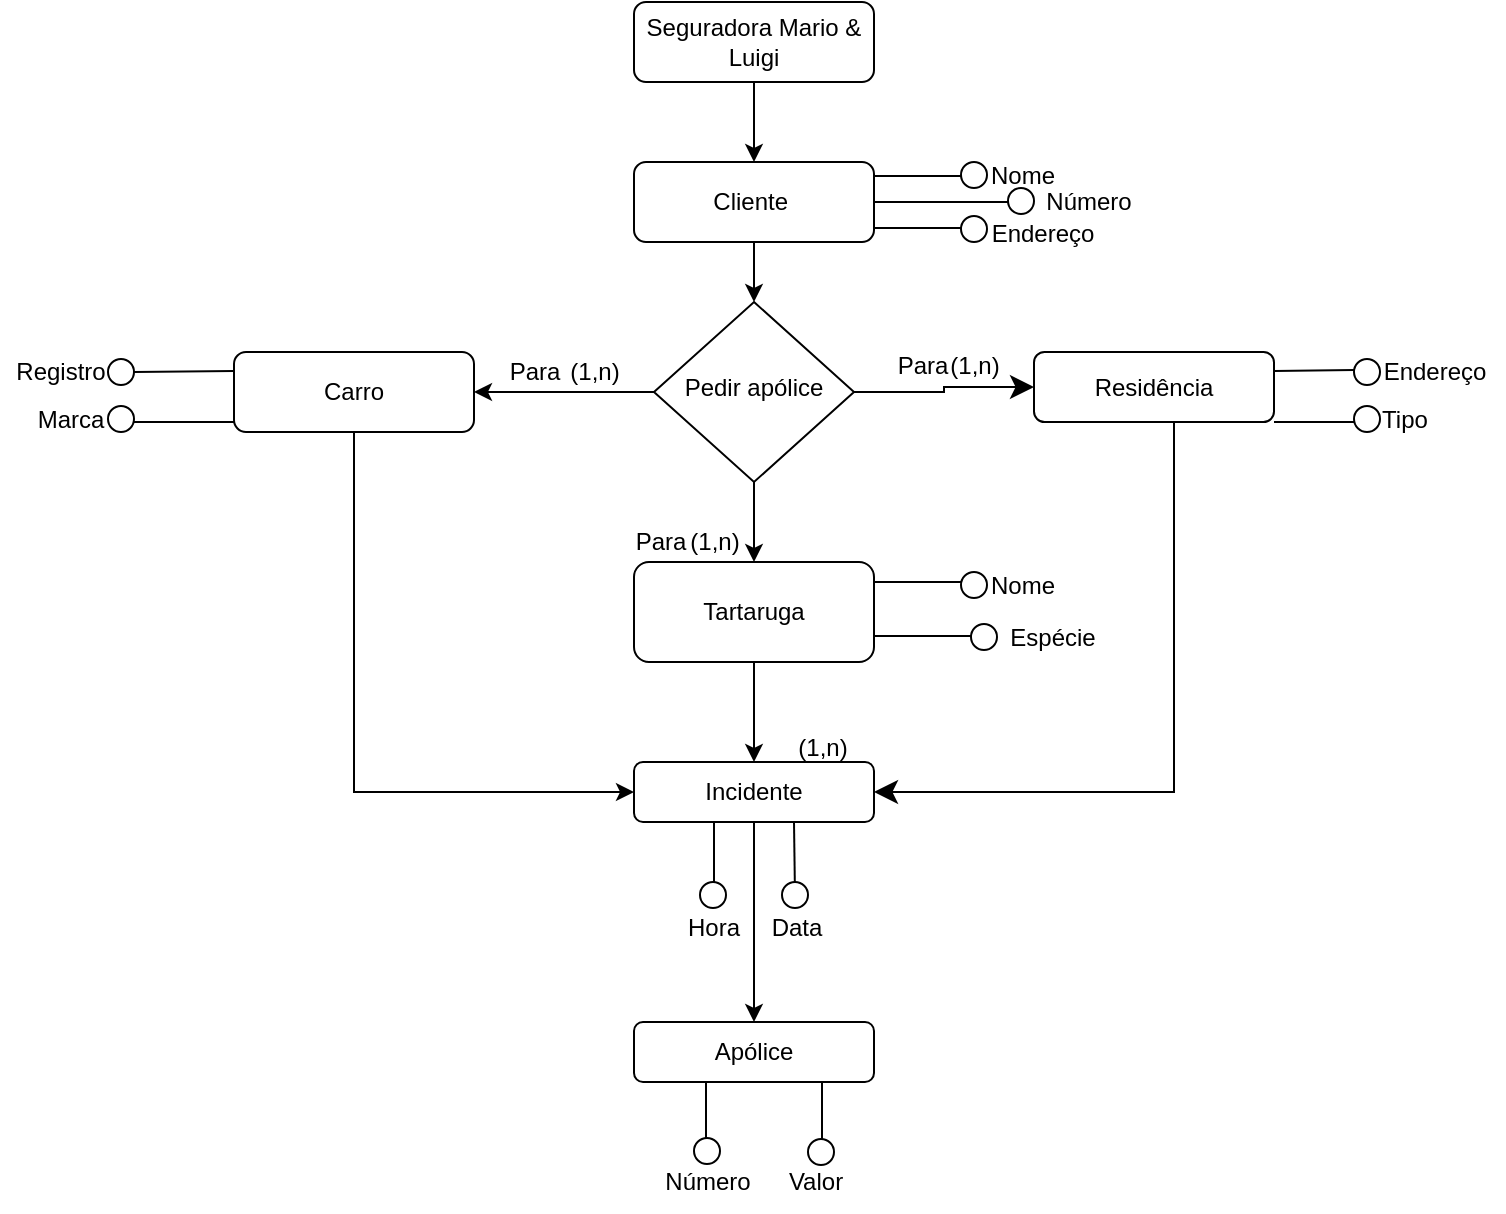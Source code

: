 <mxfile version="18.1.3" type="device"><diagram id="C5RBs43oDa-KdzZeNtuy" name="Page-1"><mxGraphModel dx="1298" dy="714" grid="1" gridSize="10" guides="1" tooltips="1" connect="0" arrows="0" fold="1" page="1" pageScale="1" pageWidth="827" pageHeight="1169" math="0" shadow="0"><root><mxCell id="WIyWlLk6GJQsqaUBKTNV-0"/><mxCell id="WIyWlLk6GJQsqaUBKTNV-1" parent="WIyWlLk6GJQsqaUBKTNV-0"/><mxCell id="4q-6M0Prcw3-6NKpQPgT-9" value="" style="edgeStyle=orthogonalEdgeStyle;rounded=0;orthogonalLoop=1;jettySize=auto;html=1;" parent="WIyWlLk6GJQsqaUBKTNV-1" source="WIyWlLk6GJQsqaUBKTNV-3" target="4q-6M0Prcw3-6NKpQPgT-5" edge="1"><mxGeometry relative="1" as="geometry"/></mxCell><mxCell id="WIyWlLk6GJQsqaUBKTNV-3" value="Seguradora Mario &amp;amp; Luigi" style="rounded=1;whiteSpace=wrap;html=1;fontSize=12;glass=0;strokeWidth=1;shadow=0;" parent="WIyWlLk6GJQsqaUBKTNV-1" vertex="1"><mxGeometry x="320" y="10" width="120" height="40" as="geometry"/></mxCell><mxCell id="4q-6M0Prcw3-6NKpQPgT-30" style="edgeStyle=orthogonalEdgeStyle;rounded=0;orthogonalLoop=1;jettySize=auto;html=1;exitX=0.5;exitY=1;exitDx=0;exitDy=0;" parent="WIyWlLk6GJQsqaUBKTNV-1" source="WIyWlLk6GJQsqaUBKTNV-7" target="4q-6M0Prcw3-6NKpQPgT-34" edge="1"><mxGeometry relative="1" as="geometry"><mxPoint x="290" y="405" as="targetPoint"/><Array as="points"><mxPoint x="180" y="405"/></Array></mxGeometry></mxCell><mxCell id="WIyWlLk6GJQsqaUBKTNV-7" value="Carro" style="rounded=1;whiteSpace=wrap;html=1;fontSize=12;glass=0;strokeWidth=1;shadow=0;" parent="WIyWlLk6GJQsqaUBKTNV-1" vertex="1"><mxGeometry x="120" y="185" width="120" height="40" as="geometry"/></mxCell><mxCell id="4q-6M0Prcw3-6NKpQPgT-12" value="" style="edgeStyle=orthogonalEdgeStyle;rounded=0;orthogonalLoop=1;jettySize=auto;html=1;" parent="WIyWlLk6GJQsqaUBKTNV-1" source="WIyWlLk6GJQsqaUBKTNV-10" target="WIyWlLk6GJQsqaUBKTNV-12" edge="1"><mxGeometry relative="1" as="geometry"/></mxCell><mxCell id="4q-6M0Prcw3-6NKpQPgT-13" value="" style="edgeStyle=orthogonalEdgeStyle;rounded=0;orthogonalLoop=1;jettySize=auto;html=1;" parent="WIyWlLk6GJQsqaUBKTNV-1" source="WIyWlLk6GJQsqaUBKTNV-10" target="WIyWlLk6GJQsqaUBKTNV-7" edge="1"><mxGeometry relative="1" as="geometry"/></mxCell><mxCell id="4q-6M0Prcw3-6NKpQPgT-87" value="" style="edgeStyle=orthogonalEdgeStyle;rounded=0;orthogonalLoop=1;jettySize=auto;html=1;endSize=9;" parent="WIyWlLk6GJQsqaUBKTNV-1" source="WIyWlLk6GJQsqaUBKTNV-10" target="WIyWlLk6GJQsqaUBKTNV-11" edge="1"><mxGeometry relative="1" as="geometry"/></mxCell><mxCell id="WIyWlLk6GJQsqaUBKTNV-10" value="Pedir apólice" style="rhombus;whiteSpace=wrap;html=1;shadow=0;fontFamily=Helvetica;fontSize=12;align=center;strokeWidth=1;spacing=6;spacingTop=-4;" parent="WIyWlLk6GJQsqaUBKTNV-1" vertex="1"><mxGeometry x="330" y="160" width="100" height="90" as="geometry"/></mxCell><mxCell id="4q-6M0Prcw3-6NKpQPgT-90" style="edgeStyle=orthogonalEdgeStyle;rounded=0;orthogonalLoop=1;jettySize=auto;html=1;endSize=9;entryX=1;entryY=0.5;entryDx=0;entryDy=0;" parent="WIyWlLk6GJQsqaUBKTNV-1" source="WIyWlLk6GJQsqaUBKTNV-11" target="4q-6M0Prcw3-6NKpQPgT-34" edge="1"><mxGeometry relative="1" as="geometry"><mxPoint x="580" y="410" as="targetPoint"/><Array as="points"><mxPoint x="590" y="405"/></Array></mxGeometry></mxCell><mxCell id="WIyWlLk6GJQsqaUBKTNV-11" value="Residência" style="rounded=1;whiteSpace=wrap;html=1;fontSize=12;glass=0;strokeWidth=1;shadow=0;" parent="WIyWlLk6GJQsqaUBKTNV-1" vertex="1"><mxGeometry x="520" y="185" width="120" height="35" as="geometry"/></mxCell><mxCell id="4q-6M0Prcw3-6NKpQPgT-29" value="" style="edgeStyle=orthogonalEdgeStyle;rounded=0;orthogonalLoop=1;jettySize=auto;html=1;" parent="WIyWlLk6GJQsqaUBKTNV-1" source="WIyWlLk6GJQsqaUBKTNV-12" edge="1"><mxGeometry relative="1" as="geometry"><mxPoint x="380" y="390" as="targetPoint"/></mxGeometry></mxCell><mxCell id="WIyWlLk6GJQsqaUBKTNV-12" value="Tartaruga" style="rounded=1;whiteSpace=wrap;html=1;fontSize=12;glass=0;strokeWidth=1;shadow=0;" parent="WIyWlLk6GJQsqaUBKTNV-1" vertex="1"><mxGeometry x="320" y="290" width="120" height="50" as="geometry"/></mxCell><mxCell id="4q-6M0Prcw3-6NKpQPgT-10" value="" style="edgeStyle=orthogonalEdgeStyle;rounded=0;orthogonalLoop=1;jettySize=auto;html=1;" parent="WIyWlLk6GJQsqaUBKTNV-1" source="4q-6M0Prcw3-6NKpQPgT-5" target="WIyWlLk6GJQsqaUBKTNV-10" edge="1"><mxGeometry relative="1" as="geometry"/></mxCell><mxCell id="4q-6M0Prcw3-6NKpQPgT-5" value="Cliente&amp;nbsp;" style="whiteSpace=wrap;html=1;rounded=1;glass=0;strokeWidth=1;shadow=0;" parent="WIyWlLk6GJQsqaUBKTNV-1" vertex="1"><mxGeometry x="320" y="90" width="120" height="40" as="geometry"/></mxCell><mxCell id="4q-6M0Prcw3-6NKpQPgT-14" value="Para" style="text;html=1;align=center;verticalAlign=middle;resizable=0;points=[];autosize=1;strokeColor=none;fillColor=none;" parent="WIyWlLk6GJQsqaUBKTNV-1" vertex="1"><mxGeometry x="313" y="270" width="40" height="20" as="geometry"/></mxCell><mxCell id="4q-6M0Prcw3-6NKpQPgT-15" value="Para" style="text;html=1;align=center;verticalAlign=middle;resizable=0;points=[];autosize=1;strokeColor=none;fillColor=none;" parent="WIyWlLk6GJQsqaUBKTNV-1" vertex="1"><mxGeometry x="250" y="185" width="40" height="20" as="geometry"/></mxCell><mxCell id="4q-6M0Prcw3-6NKpQPgT-16" value="Para" style="text;html=1;align=center;verticalAlign=middle;resizable=0;points=[];autosize=1;strokeColor=none;fillColor=none;" parent="WIyWlLk6GJQsqaUBKTNV-1" vertex="1"><mxGeometry x="443.5" y="181.5" width="40" height="20" as="geometry"/></mxCell><mxCell id="4q-6M0Prcw3-6NKpQPgT-18" value="(1,n)" style="text;html=1;align=center;verticalAlign=middle;resizable=0;points=[];autosize=1;strokeColor=none;fillColor=none;" parent="WIyWlLk6GJQsqaUBKTNV-1" vertex="1"><mxGeometry x="339.5" y="270" width="40" height="20" as="geometry"/></mxCell><mxCell id="4q-6M0Prcw3-6NKpQPgT-19" value="(1,n)" style="text;html=1;align=center;verticalAlign=middle;resizable=0;points=[];autosize=1;strokeColor=none;fillColor=none;" parent="WIyWlLk6GJQsqaUBKTNV-1" vertex="1"><mxGeometry x="280" y="185" width="40" height="20" as="geometry"/></mxCell><mxCell id="4q-6M0Prcw3-6NKpQPgT-20" value="(1,n)" style="text;html=1;align=center;verticalAlign=middle;resizable=0;points=[];autosize=1;strokeColor=none;fillColor=none;" parent="WIyWlLk6GJQsqaUBKTNV-1" vertex="1"><mxGeometry x="470" y="181.5" width="40" height="20" as="geometry"/></mxCell><mxCell id="V_DUrdskySsOF51nsENH-1" value="" style="edgeStyle=orthogonalEdgeStyle;rounded=0;orthogonalLoop=1;jettySize=auto;html=1;" edge="1" parent="WIyWlLk6GJQsqaUBKTNV-1" source="4q-6M0Prcw3-6NKpQPgT-34" target="V_DUrdskySsOF51nsENH-0"><mxGeometry relative="1" as="geometry"/></mxCell><mxCell id="4q-6M0Prcw3-6NKpQPgT-34" value="Incidente" style="whiteSpace=wrap;html=1;rounded=1;glass=0;strokeWidth=1;shadow=0;" parent="WIyWlLk6GJQsqaUBKTNV-1" vertex="1"><mxGeometry x="320" y="390" width="120" height="30" as="geometry"/></mxCell><mxCell id="4q-6M0Prcw3-6NKpQPgT-36" value="" style="endArrow=none;html=1;rounded=0;" parent="WIyWlLk6GJQsqaUBKTNV-1" edge="1"><mxGeometry width="50" height="50" relative="1" as="geometry"><mxPoint x="440" y="123" as="sourcePoint"/><mxPoint x="490" y="123" as="targetPoint"/></mxGeometry></mxCell><mxCell id="4q-6M0Prcw3-6NKpQPgT-37" value="" style="endArrow=none;html=1;rounded=0;" parent="WIyWlLk6GJQsqaUBKTNV-1" edge="1"><mxGeometry width="50" height="50" relative="1" as="geometry"><mxPoint x="440" y="110" as="sourcePoint"/><mxPoint x="510" y="110" as="targetPoint"/></mxGeometry></mxCell><mxCell id="4q-6M0Prcw3-6NKpQPgT-39" value="" style="endArrow=none;html=1;rounded=0;startArrow=none;" parent="WIyWlLk6GJQsqaUBKTNV-1" source="4q-6M0Prcw3-6NKpQPgT-60" edge="1"><mxGeometry width="50" height="50" relative="1" as="geometry"><mxPoint x="400" y="420" as="sourcePoint"/><mxPoint x="400" y="460" as="targetPoint"/></mxGeometry></mxCell><mxCell id="4q-6M0Prcw3-6NKpQPgT-41" value="" style="endArrow=none;html=1;rounded=0;" parent="WIyWlLk6GJQsqaUBKTNV-1" edge="1"><mxGeometry width="50" height="50" relative="1" as="geometry"><mxPoint x="440" y="97" as="sourcePoint"/><mxPoint x="490" y="97" as="targetPoint"/></mxGeometry></mxCell><mxCell id="4q-6M0Prcw3-6NKpQPgT-43" value="" style="endArrow=none;html=1;rounded=0;" parent="WIyWlLk6GJQsqaUBKTNV-1" edge="1"><mxGeometry width="50" height="50" relative="1" as="geometry"><mxPoint x="440" y="327" as="sourcePoint"/><mxPoint x="490" y="327" as="targetPoint"/></mxGeometry></mxCell><mxCell id="4q-6M0Prcw3-6NKpQPgT-44" value="" style="endArrow=none;html=1;rounded=0;" parent="WIyWlLk6GJQsqaUBKTNV-1" edge="1"><mxGeometry width="50" height="50" relative="1" as="geometry"><mxPoint x="440" y="300" as="sourcePoint"/><mxPoint x="490" y="300" as="targetPoint"/></mxGeometry></mxCell><mxCell id="4q-6M0Prcw3-6NKpQPgT-45" value="" style="endArrow=none;html=1;rounded=0;" parent="WIyWlLk6GJQsqaUBKTNV-1" edge="1"><mxGeometry width="50" height="50" relative="1" as="geometry"><mxPoint x="70" y="220" as="sourcePoint"/><mxPoint x="120" y="220" as="targetPoint"/></mxGeometry></mxCell><mxCell id="4q-6M0Prcw3-6NKpQPgT-47" value="" style="endArrow=none;html=1;rounded=0;startArrow=none;" parent="WIyWlLk6GJQsqaUBKTNV-1" source="4q-6M0Prcw3-6NKpQPgT-64" edge="1"><mxGeometry width="50" height="50" relative="1" as="geometry"><mxPoint x="70" y="194.5" as="sourcePoint"/><mxPoint x="120" y="194.5" as="targetPoint"/></mxGeometry></mxCell><mxCell id="4q-6M0Prcw3-6NKpQPgT-49" value="" style="endArrow=none;html=1;rounded=0;startArrow=none;" parent="WIyWlLk6GJQsqaUBKTNV-1" source="4q-6M0Prcw3-6NKpQPgT-63" edge="1"><mxGeometry width="50" height="50" relative="1" as="geometry"><mxPoint x="640" y="220" as="sourcePoint"/><mxPoint x="690" y="220" as="targetPoint"/></mxGeometry></mxCell><mxCell id="4q-6M0Prcw3-6NKpQPgT-50" value="" style="endArrow=none;html=1;rounded=0;startArrow=none;" parent="WIyWlLk6GJQsqaUBKTNV-1" source="4q-6M0Prcw3-6NKpQPgT-66" edge="1"><mxGeometry width="50" height="50" relative="1" as="geometry"><mxPoint x="640" y="194.5" as="sourcePoint"/><mxPoint x="690" y="194.5" as="targetPoint"/></mxGeometry></mxCell><mxCell id="4q-6M0Prcw3-6NKpQPgT-52" value="" style="endArrow=none;html=1;rounded=0;" parent="WIyWlLk6GJQsqaUBKTNV-1" edge="1"><mxGeometry width="50" height="50" relative="1" as="geometry"><mxPoint x="360" y="420" as="sourcePoint"/><mxPoint x="360" y="460" as="targetPoint"/></mxGeometry></mxCell><mxCell id="4q-6M0Prcw3-6NKpQPgT-57" value="" style="ellipse;whiteSpace=wrap;html=1;aspect=fixed;strokeWidth=1;" parent="WIyWlLk6GJQsqaUBKTNV-1" vertex="1"><mxGeometry x="353" y="450" width="13" height="13" as="geometry"/></mxCell><mxCell id="4q-6M0Prcw3-6NKpQPgT-59" value="" style="ellipse;whiteSpace=wrap;html=1;aspect=fixed;strokeWidth=1;" parent="WIyWlLk6GJQsqaUBKTNV-1" vertex="1"><mxGeometry x="488.5" y="321" width="13" height="13" as="geometry"/></mxCell><mxCell id="4q-6M0Prcw3-6NKpQPgT-62" value="" style="ellipse;whiteSpace=wrap;html=1;aspect=fixed;strokeWidth=1;" parent="WIyWlLk6GJQsqaUBKTNV-1" vertex="1"><mxGeometry x="483.5" y="295" width="13" height="13" as="geometry"/></mxCell><mxCell id="4q-6M0Prcw3-6NKpQPgT-65" value="" style="ellipse;whiteSpace=wrap;html=1;aspect=fixed;strokeWidth=1;" parent="WIyWlLk6GJQsqaUBKTNV-1" vertex="1"><mxGeometry x="507" y="103" width="13" height="13" as="geometry"/></mxCell><mxCell id="4q-6M0Prcw3-6NKpQPgT-67" value="" style="ellipse;whiteSpace=wrap;html=1;aspect=fixed;strokeWidth=1;" parent="WIyWlLk6GJQsqaUBKTNV-1" vertex="1"><mxGeometry x="57" y="212" width="13" height="13" as="geometry"/></mxCell><mxCell id="4q-6M0Prcw3-6NKpQPgT-66" value="" style="ellipse;whiteSpace=wrap;html=1;aspect=fixed;strokeWidth=1;" parent="WIyWlLk6GJQsqaUBKTNV-1" vertex="1"><mxGeometry x="680" y="188.5" width="13" height="13" as="geometry"/></mxCell><mxCell id="4q-6M0Prcw3-6NKpQPgT-68" value="" style="endArrow=none;html=1;rounded=0;entryX=0;entryY=0.423;entryDx=0;entryDy=0;entryPerimeter=0;" parent="WIyWlLk6GJQsqaUBKTNV-1" target="4q-6M0Prcw3-6NKpQPgT-66" edge="1"><mxGeometry width="50" height="50" relative="1" as="geometry"><mxPoint x="640" y="194.5" as="sourcePoint"/><mxPoint x="680" y="195" as="targetPoint"/></mxGeometry></mxCell><mxCell id="4q-6M0Prcw3-6NKpQPgT-63" value="" style="ellipse;whiteSpace=wrap;html=1;aspect=fixed;strokeWidth=1;" parent="WIyWlLk6GJQsqaUBKTNV-1" vertex="1"><mxGeometry x="680" y="212" width="13" height="13" as="geometry"/></mxCell><mxCell id="4q-6M0Prcw3-6NKpQPgT-69" value="" style="endArrow=none;html=1;rounded=0;" parent="WIyWlLk6GJQsqaUBKTNV-1" edge="1"><mxGeometry width="50" height="50" relative="1" as="geometry"><mxPoint x="640" y="220" as="sourcePoint"/><mxPoint x="680" y="220" as="targetPoint"/></mxGeometry></mxCell><mxCell id="4q-6M0Prcw3-6NKpQPgT-64" value="" style="ellipse;whiteSpace=wrap;html=1;aspect=fixed;strokeWidth=1;" parent="WIyWlLk6GJQsqaUBKTNV-1" vertex="1"><mxGeometry x="57" y="188.5" width="13" height="13" as="geometry"/></mxCell><mxCell id="4q-6M0Prcw3-6NKpQPgT-70" value="" style="endArrow=none;html=1;rounded=0;" parent="WIyWlLk6GJQsqaUBKTNV-1" target="4q-6M0Prcw3-6NKpQPgT-64" edge="1"><mxGeometry width="50" height="50" relative="1" as="geometry"><mxPoint x="70" y="194.5" as="sourcePoint"/><mxPoint x="120" y="194.5" as="targetPoint"/></mxGeometry></mxCell><mxCell id="4q-6M0Prcw3-6NKpQPgT-71" value="" style="ellipse;whiteSpace=wrap;html=1;aspect=fixed;strokeWidth=1;" parent="WIyWlLk6GJQsqaUBKTNV-1" vertex="1"><mxGeometry x="483.5" y="90" width="13" height="13" as="geometry"/></mxCell><mxCell id="4q-6M0Prcw3-6NKpQPgT-72" value="" style="ellipse;whiteSpace=wrap;html=1;aspect=fixed;strokeWidth=1;" parent="WIyWlLk6GJQsqaUBKTNV-1" vertex="1"><mxGeometry x="483.5" y="117" width="13" height="13" as="geometry"/></mxCell><mxCell id="4q-6M0Prcw3-6NKpQPgT-73" value="Nome" style="text;html=1;align=center;verticalAlign=middle;resizable=0;points=[];autosize=1;strokeColor=none;fillColor=none;" parent="WIyWlLk6GJQsqaUBKTNV-1" vertex="1"><mxGeometry x="488.5" y="86.5" width="50" height="20" as="geometry"/></mxCell><mxCell id="4q-6M0Prcw3-6NKpQPgT-74" value="Endereço" style="text;html=1;align=center;verticalAlign=middle;resizable=0;points=[];autosize=1;strokeColor=none;fillColor=none;" parent="WIyWlLk6GJQsqaUBKTNV-1" vertex="1"><mxGeometry x="488.5" y="116" width="70" height="20" as="geometry"/></mxCell><mxCell id="4q-6M0Prcw3-6NKpQPgT-75" value="Número" style="text;html=1;align=center;verticalAlign=middle;resizable=0;points=[];autosize=1;strokeColor=none;fillColor=none;" parent="WIyWlLk6GJQsqaUBKTNV-1" vertex="1"><mxGeometry x="516.5" y="100" width="60" height="20" as="geometry"/></mxCell><mxCell id="4q-6M0Prcw3-6NKpQPgT-76" value="Endereço" style="text;html=1;align=center;verticalAlign=middle;resizable=0;points=[];autosize=1;strokeColor=none;fillColor=none;" parent="WIyWlLk6GJQsqaUBKTNV-1" vertex="1"><mxGeometry x="685" y="185" width="70" height="20" as="geometry"/></mxCell><mxCell id="4q-6M0Prcw3-6NKpQPgT-77" value="Tipo" style="text;html=1;align=center;verticalAlign=middle;resizable=0;points=[];autosize=1;strokeColor=none;fillColor=none;" parent="WIyWlLk6GJQsqaUBKTNV-1" vertex="1"><mxGeometry x="685" y="208.5" width="40" height="20" as="geometry"/></mxCell><mxCell id="4q-6M0Prcw3-6NKpQPgT-78" value="(1,n)" style="text;html=1;align=center;verticalAlign=middle;resizable=0;points=[];autosize=1;strokeColor=none;fillColor=none;" parent="WIyWlLk6GJQsqaUBKTNV-1" vertex="1"><mxGeometry x="394" y="373" width="40" height="20" as="geometry"/></mxCell><mxCell id="4q-6M0Prcw3-6NKpQPgT-79" value="Registro" style="text;html=1;align=center;verticalAlign=middle;resizable=0;points=[];autosize=1;strokeColor=none;fillColor=none;" parent="WIyWlLk6GJQsqaUBKTNV-1" vertex="1"><mxGeometry x="3" y="185" width="60" height="20" as="geometry"/></mxCell><mxCell id="4q-6M0Prcw3-6NKpQPgT-80" value="Marca" style="text;html=1;align=center;verticalAlign=middle;resizable=0;points=[];autosize=1;strokeColor=none;fillColor=none;" parent="WIyWlLk6GJQsqaUBKTNV-1" vertex="1"><mxGeometry x="13" y="208.5" width="50" height="20" as="geometry"/></mxCell><mxCell id="4q-6M0Prcw3-6NKpQPgT-81" value="Espécie" style="text;html=1;align=center;verticalAlign=middle;resizable=0;points=[];autosize=1;strokeColor=none;fillColor=none;" parent="WIyWlLk6GJQsqaUBKTNV-1" vertex="1"><mxGeometry x="498.5" y="317.5" width="60" height="20" as="geometry"/></mxCell><mxCell id="4q-6M0Prcw3-6NKpQPgT-82" value="Nome" style="text;html=1;align=center;verticalAlign=middle;resizable=0;points=[];autosize=1;strokeColor=none;fillColor=none;" parent="WIyWlLk6GJQsqaUBKTNV-1" vertex="1"><mxGeometry x="488.5" y="291.5" width="50" height="20" as="geometry"/></mxCell><mxCell id="4q-6M0Prcw3-6NKpQPgT-60" value="" style="ellipse;whiteSpace=wrap;html=1;aspect=fixed;strokeWidth=1;" parent="WIyWlLk6GJQsqaUBKTNV-1" vertex="1"><mxGeometry x="394" y="450" width="13" height="13" as="geometry"/></mxCell><mxCell id="4q-6M0Prcw3-6NKpQPgT-94" value="" style="endArrow=none;html=1;rounded=0;" parent="WIyWlLk6GJQsqaUBKTNV-1" target="4q-6M0Prcw3-6NKpQPgT-60" edge="1"><mxGeometry width="50" height="50" relative="1" as="geometry"><mxPoint x="400" y="420" as="sourcePoint"/><mxPoint x="400" y="460" as="targetPoint"/></mxGeometry></mxCell><mxCell id="4q-6M0Prcw3-6NKpQPgT-95" value="Data" style="text;html=1;align=center;verticalAlign=middle;resizable=0;points=[];autosize=1;strokeColor=none;fillColor=none;" parent="WIyWlLk6GJQsqaUBKTNV-1" vertex="1"><mxGeometry x="380.5" y="463" width="40" height="20" as="geometry"/></mxCell><mxCell id="4q-6M0Prcw3-6NKpQPgT-96" value="Hora" style="text;html=1;strokeColor=none;fillColor=none;align=center;verticalAlign=middle;whiteSpace=wrap;rounded=0;" parent="WIyWlLk6GJQsqaUBKTNV-1" vertex="1"><mxGeometry x="329.5" y="458" width="60" height="30" as="geometry"/></mxCell><mxCell id="V_DUrdskySsOF51nsENH-0" value="Apólice" style="whiteSpace=wrap;html=1;rounded=1;glass=0;strokeWidth=1;shadow=0;" vertex="1" parent="WIyWlLk6GJQsqaUBKTNV-1"><mxGeometry x="320" y="520" width="120" height="30" as="geometry"/></mxCell><mxCell id="V_DUrdskySsOF51nsENH-2" value="" style="endArrow=none;html=1;rounded=0;" edge="1" parent="WIyWlLk6GJQsqaUBKTNV-1"><mxGeometry width="50" height="50" relative="1" as="geometry"><mxPoint x="356" y="550" as="sourcePoint"/><mxPoint x="356" y="580" as="targetPoint"/></mxGeometry></mxCell><mxCell id="V_DUrdskySsOF51nsENH-3" value="" style="endArrow=none;html=1;rounded=0;" edge="1" parent="WIyWlLk6GJQsqaUBKTNV-1"><mxGeometry width="50" height="50" relative="1" as="geometry"><mxPoint x="414" y="550" as="sourcePoint"/><mxPoint x="414" y="580" as="targetPoint"/></mxGeometry></mxCell><mxCell id="V_DUrdskySsOF51nsENH-4" value="Número" style="text;html=1;strokeColor=none;fillColor=none;align=center;verticalAlign=middle;whiteSpace=wrap;rounded=0;" vertex="1" parent="WIyWlLk6GJQsqaUBKTNV-1"><mxGeometry x="326.5" y="585" width="60" height="30" as="geometry"/></mxCell><mxCell id="V_DUrdskySsOF51nsENH-5" value="Valor" style="text;html=1;strokeColor=none;fillColor=none;align=center;verticalAlign=middle;whiteSpace=wrap;rounded=0;" vertex="1" parent="WIyWlLk6GJQsqaUBKTNV-1"><mxGeometry x="380.5" y="585" width="60" height="30" as="geometry"/></mxCell><mxCell id="V_DUrdskySsOF51nsENH-7" value="" style="ellipse;whiteSpace=wrap;html=1;aspect=fixed;strokeWidth=1;" vertex="1" parent="WIyWlLk6GJQsqaUBKTNV-1"><mxGeometry x="407" y="578.5" width="13" height="13" as="geometry"/></mxCell><mxCell id="V_DUrdskySsOF51nsENH-8" value="" style="ellipse;whiteSpace=wrap;html=1;aspect=fixed;strokeWidth=1;" vertex="1" parent="WIyWlLk6GJQsqaUBKTNV-1"><mxGeometry x="350" y="578" width="13" height="13" as="geometry"/></mxCell></root></mxGraphModel></diagram></mxfile>